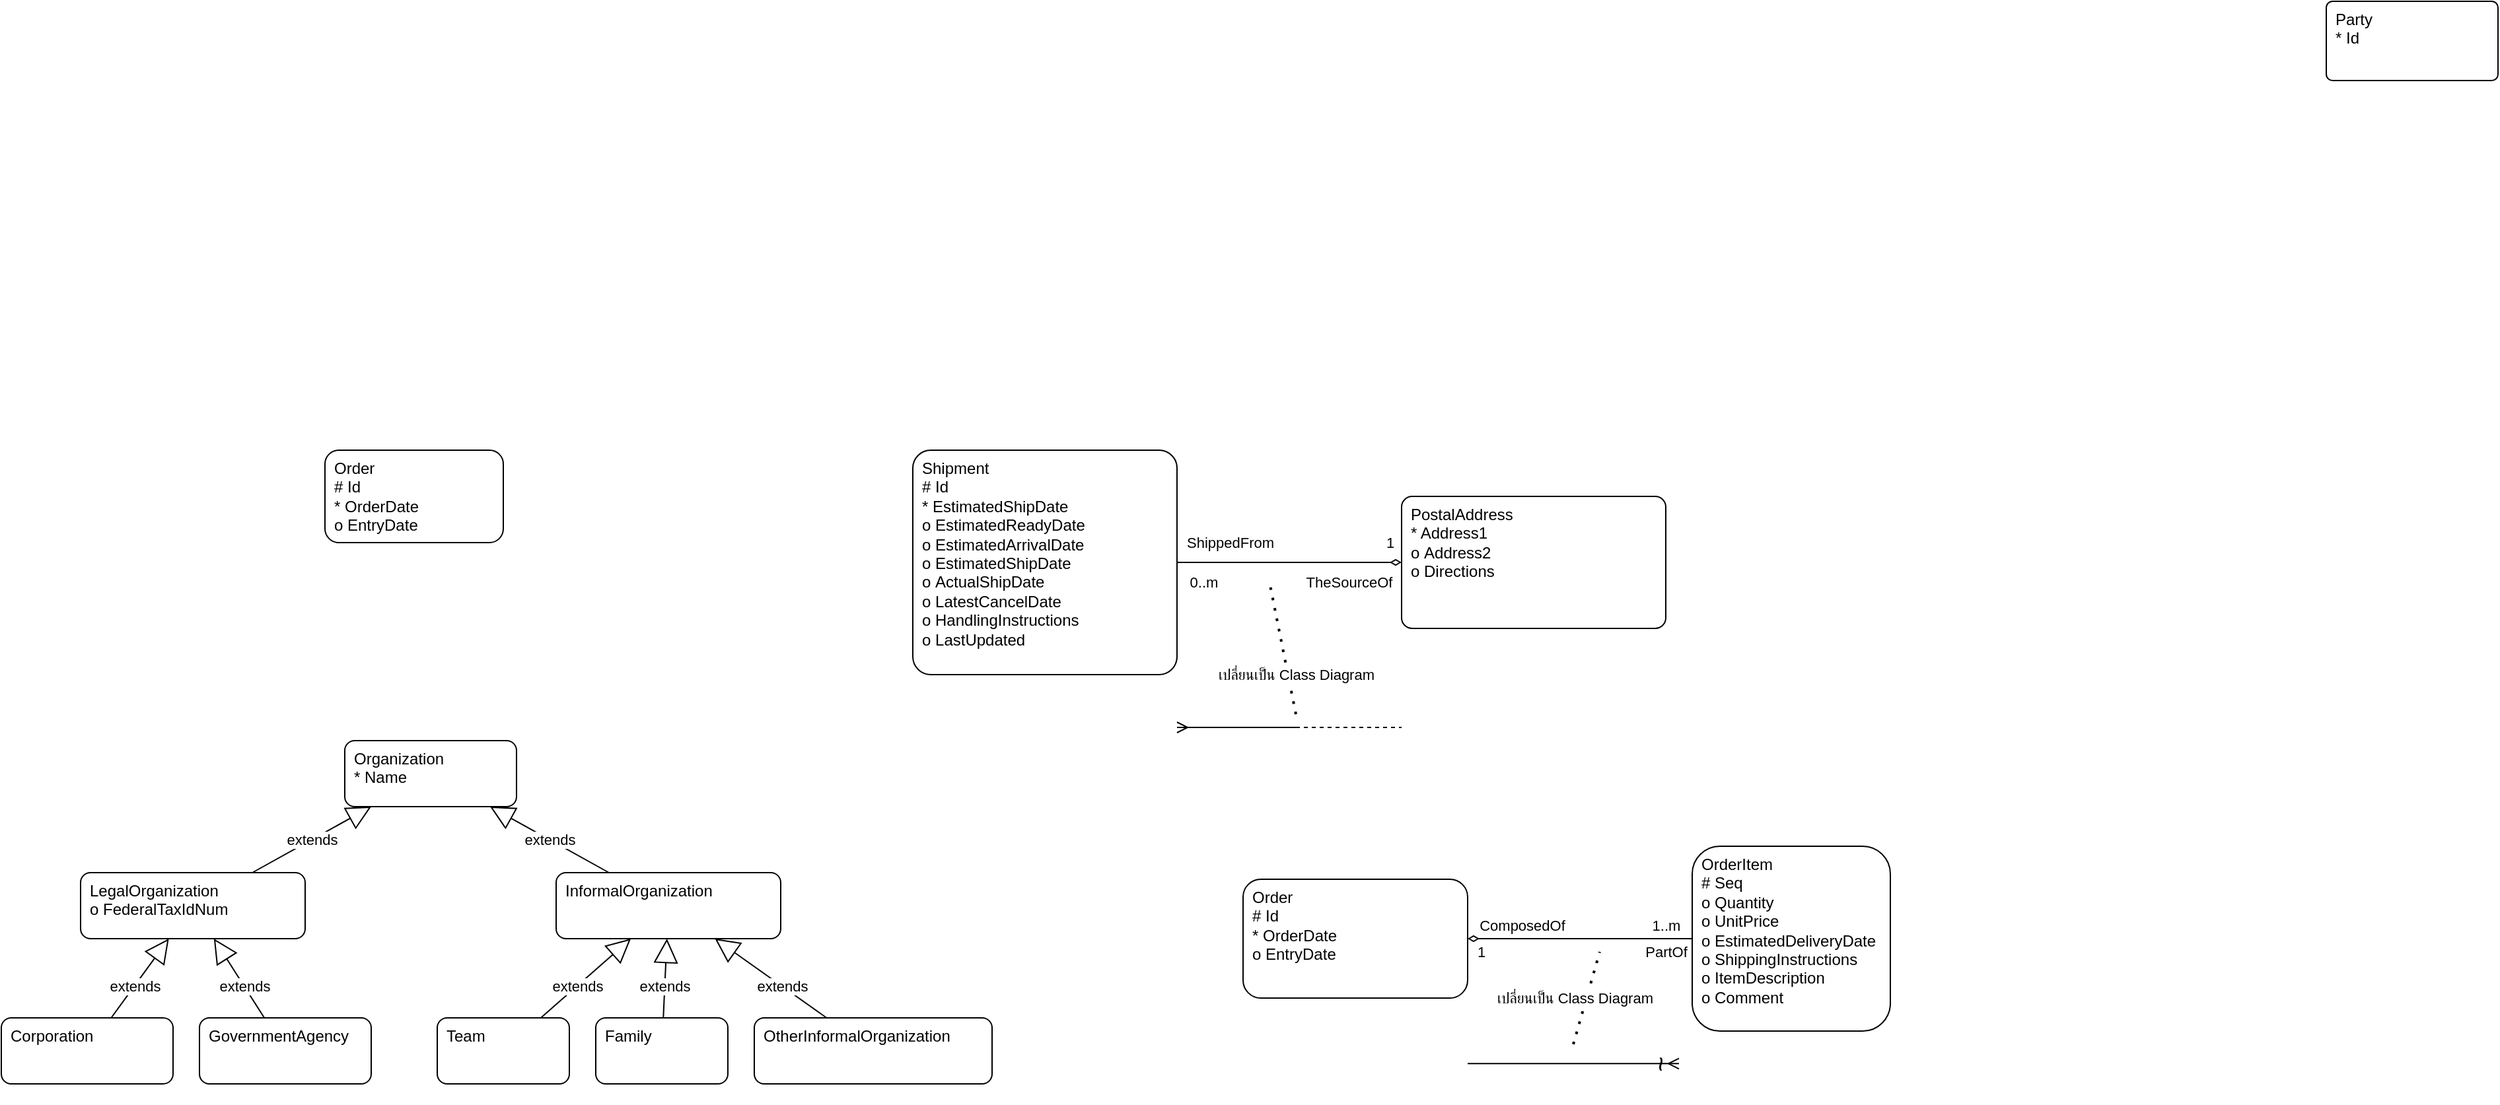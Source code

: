 <mxfile version="28.2.5">
  <diagram name="Page-1" id="7XUURtsWi7NvFYTWN6Y5">
    <mxGraphModel dx="409" dy="1592" grid="1" gridSize="10" guides="1" tooltips="1" connect="1" arrows="1" fold="1" page="1" pageScale="1" pageWidth="850" pageHeight="1100" math="0" shadow="0">
      <root>
        <mxCell id="0" />
        <mxCell id="1" parent="0" />
        <mxCell id="gx6_36p2fhPoFDvD785E-1" value="Organization&lt;div&gt;* Name&lt;/div&gt;" style="rounded=1;whiteSpace=wrap;html=1;verticalAlign=top;align=left;spacingTop=0;spacingLeft=5;" parent="1" vertex="1">
          <mxGeometry x="310" y="-330" width="130" height="50" as="geometry" />
        </mxCell>
        <mxCell id="gx6_36p2fhPoFDvD785E-2" value="LegalOrganization&lt;div&gt;o FederalTaxIdNum&lt;/div&gt;" style="rounded=1;whiteSpace=wrap;html=1;verticalAlign=top;align=left;spacingTop=0;spacingLeft=5;" parent="1" vertex="1">
          <mxGeometry x="110" y="-230" width="170" height="50" as="geometry" />
        </mxCell>
        <mxCell id="gx6_36p2fhPoFDvD785E-3" value="InformalOrganization&lt;div&gt;&lt;br&gt;&lt;/div&gt;" style="rounded=1;whiteSpace=wrap;html=1;verticalAlign=top;align=left;spacingTop=0;spacingLeft=5;" parent="1" vertex="1">
          <mxGeometry x="470" y="-230" width="170" height="50" as="geometry" />
        </mxCell>
        <mxCell id="gx6_36p2fhPoFDvD785E-4" value="Corporation" style="rounded=1;whiteSpace=wrap;html=1;verticalAlign=top;align=left;spacingTop=0;spacingLeft=5;" parent="1" vertex="1">
          <mxGeometry x="50" y="-120" width="130" height="50" as="geometry" />
        </mxCell>
        <mxCell id="gx6_36p2fhPoFDvD785E-5" value="GovernmentAgency" style="rounded=1;whiteSpace=wrap;html=1;verticalAlign=top;align=left;spacingTop=0;spacingLeft=5;" parent="1" vertex="1">
          <mxGeometry x="200" y="-120" width="130" height="50" as="geometry" />
        </mxCell>
        <mxCell id="gx6_36p2fhPoFDvD785E-6" value="Team" style="rounded=1;whiteSpace=wrap;html=1;verticalAlign=top;align=left;spacingTop=0;spacingLeft=5;" parent="1" vertex="1">
          <mxGeometry x="380" y="-120" width="100" height="50" as="geometry" />
        </mxCell>
        <mxCell id="gx6_36p2fhPoFDvD785E-7" value="Family" style="rounded=1;whiteSpace=wrap;html=1;verticalAlign=top;align=left;spacingTop=0;spacingLeft=5;" parent="1" vertex="1">
          <mxGeometry x="500" y="-120" width="100" height="50" as="geometry" />
        </mxCell>
        <mxCell id="gx6_36p2fhPoFDvD785E-8" value="OtherInformalOrganization" style="rounded=1;whiteSpace=wrap;html=1;verticalAlign=top;align=left;spacingTop=0;spacingLeft=5;" parent="1" vertex="1">
          <mxGeometry x="620" y="-120" width="180" height="50" as="geometry" />
        </mxCell>
        <mxCell id="gx6_36p2fhPoFDvD785E-9" value="extends" style="endArrow=block;endSize=16;endFill=0;html=1;rounded=0;" parent="1" source="gx6_36p2fhPoFDvD785E-2" target="gx6_36p2fhPoFDvD785E-1" edge="1">
          <mxGeometry width="160" relative="1" as="geometry">
            <mxPoint x="260" y="-110" as="sourcePoint" />
            <mxPoint x="420" y="-110" as="targetPoint" />
          </mxGeometry>
        </mxCell>
        <mxCell id="gx6_36p2fhPoFDvD785E-10" value="" style="endArrow=block;endSize=16;endFill=0;html=1;rounded=0;" parent="1" source="gx6_36p2fhPoFDvD785E-3" target="gx6_36p2fhPoFDvD785E-1" edge="1">
          <mxGeometry width="160" relative="1" as="geometry">
            <mxPoint x="440" y="-210" as="sourcePoint" />
            <mxPoint x="500" y="-260" as="targetPoint" />
          </mxGeometry>
        </mxCell>
        <mxCell id="gx6_36p2fhPoFDvD785E-12" value="extends" style="edgeLabel;html=1;align=center;verticalAlign=middle;resizable=0;points=[];" parent="gx6_36p2fhPoFDvD785E-10" vertex="1" connectable="0">
          <mxGeometry x="0.007" relative="1" as="geometry">
            <mxPoint as="offset" />
          </mxGeometry>
        </mxCell>
        <mxCell id="gx6_36p2fhPoFDvD785E-11" value="" style="endArrow=block;endSize=16;endFill=0;html=1;rounded=0;" parent="1" source="gx6_36p2fhPoFDvD785E-4" target="gx6_36p2fhPoFDvD785E-2" edge="1">
          <mxGeometry width="160" relative="1" as="geometry">
            <mxPoint x="310" y="-140" as="sourcePoint" />
            <mxPoint x="370" y="-190" as="targetPoint" />
          </mxGeometry>
        </mxCell>
        <mxCell id="gx6_36p2fhPoFDvD785E-13" value="extends" style="edgeLabel;html=1;align=center;verticalAlign=middle;resizable=0;points=[];" parent="gx6_36p2fhPoFDvD785E-11" vertex="1" connectable="0">
          <mxGeometry x="-0.195" relative="1" as="geometry">
            <mxPoint as="offset" />
          </mxGeometry>
        </mxCell>
        <mxCell id="gx6_36p2fhPoFDvD785E-14" value="" style="endArrow=block;endSize=16;endFill=0;html=1;rounded=0;" parent="1" source="gx6_36p2fhPoFDvD785E-5" target="gx6_36p2fhPoFDvD785E-2" edge="1">
          <mxGeometry width="160" relative="1" as="geometry">
            <mxPoint x="300" y="-90" as="sourcePoint" />
            <mxPoint x="340" y="-140" as="targetPoint" />
          </mxGeometry>
        </mxCell>
        <mxCell id="gx6_36p2fhPoFDvD785E-15" value="extends" style="edgeLabel;html=1;align=center;verticalAlign=middle;resizable=0;points=[];" parent="gx6_36p2fhPoFDvD785E-14" vertex="1" connectable="0">
          <mxGeometry x="-0.195" relative="1" as="geometry">
            <mxPoint as="offset" />
          </mxGeometry>
        </mxCell>
        <mxCell id="gx6_36p2fhPoFDvD785E-16" value="" style="endArrow=block;endSize=16;endFill=0;html=1;rounded=0;" parent="1" source="gx6_36p2fhPoFDvD785E-6" target="gx6_36p2fhPoFDvD785E-3" edge="1">
          <mxGeometry width="160" relative="1" as="geometry">
            <mxPoint x="430" y="-90" as="sourcePoint" />
            <mxPoint x="470" y="-140" as="targetPoint" />
          </mxGeometry>
        </mxCell>
        <mxCell id="gx6_36p2fhPoFDvD785E-17" value="extends" style="edgeLabel;html=1;align=center;verticalAlign=middle;resizable=0;points=[];" parent="gx6_36p2fhPoFDvD785E-16" vertex="1" connectable="0">
          <mxGeometry x="-0.195" relative="1" as="geometry">
            <mxPoint as="offset" />
          </mxGeometry>
        </mxCell>
        <mxCell id="gx6_36p2fhPoFDvD785E-18" value="" style="endArrow=block;endSize=16;endFill=0;html=1;rounded=0;" parent="1" source="gx6_36p2fhPoFDvD785E-7" target="gx6_36p2fhPoFDvD785E-3" edge="1">
          <mxGeometry width="160" relative="1" as="geometry">
            <mxPoint x="540" y="-90" as="sourcePoint" />
            <mxPoint x="580" y="-140" as="targetPoint" />
          </mxGeometry>
        </mxCell>
        <mxCell id="gx6_36p2fhPoFDvD785E-19" value="extends" style="edgeLabel;html=1;align=center;verticalAlign=middle;resizable=0;points=[];" parent="gx6_36p2fhPoFDvD785E-18" vertex="1" connectable="0">
          <mxGeometry x="-0.195" relative="1" as="geometry">
            <mxPoint as="offset" />
          </mxGeometry>
        </mxCell>
        <mxCell id="gx6_36p2fhPoFDvD785E-20" value="" style="endArrow=block;endSize=16;endFill=0;html=1;rounded=0;" parent="1" source="gx6_36p2fhPoFDvD785E-8" target="gx6_36p2fhPoFDvD785E-3" edge="1">
          <mxGeometry width="160" relative="1" as="geometry">
            <mxPoint x="620" y="-120" as="sourcePoint" />
            <mxPoint x="660" y="-170" as="targetPoint" />
          </mxGeometry>
        </mxCell>
        <mxCell id="gx6_36p2fhPoFDvD785E-21" value="extends" style="edgeLabel;html=1;align=center;verticalAlign=middle;resizable=0;points=[];" parent="gx6_36p2fhPoFDvD785E-20" vertex="1" connectable="0">
          <mxGeometry x="-0.195" relative="1" as="geometry">
            <mxPoint as="offset" />
          </mxGeometry>
        </mxCell>
        <mxCell id="gx6_36p2fhPoFDvD785E-22" value="Order&lt;div&gt;# Id&lt;br&gt;&lt;div&gt;* OrderDate&lt;/div&gt;&lt;/div&gt;&lt;div&gt;o EntryDate&lt;/div&gt;" style="rounded=1;whiteSpace=wrap;html=1;verticalAlign=top;align=left;spacingTop=0;spacingLeft=5;" parent="1" vertex="1">
          <mxGeometry x="295" y="-550" width="135" height="70" as="geometry" />
        </mxCell>
        <mxCell id="gx6_36p2fhPoFDvD785E-25" style="edgeStyle=orthogonalEdgeStyle;rounded=0;orthogonalLoop=1;jettySize=auto;html=1;endArrow=diamondThin;endFill=0;" parent="1" source="gx6_36p2fhPoFDvD785E-23" target="gx6_36p2fhPoFDvD785E-24" edge="1">
          <mxGeometry relative="1" as="geometry" />
        </mxCell>
        <mxCell id="gx6_36p2fhPoFDvD785E-26" value="ShippedFrom" style="edgeLabel;html=1;align=center;verticalAlign=middle;resizable=0;points=[];" parent="gx6_36p2fhPoFDvD785E-25" vertex="1" connectable="0">
          <mxGeometry x="-0.638" y="-1" relative="1" as="geometry">
            <mxPoint x="9" y="-16" as="offset" />
          </mxGeometry>
        </mxCell>
        <mxCell id="gx6_36p2fhPoFDvD785E-27" value="TheSourceOf" style="edgeLabel;html=1;align=center;verticalAlign=middle;resizable=0;points=[];" parent="gx6_36p2fhPoFDvD785E-25" vertex="1" connectable="0">
          <mxGeometry x="0.433" y="-2" relative="1" as="geometry">
            <mxPoint x="8" y="13" as="offset" />
          </mxGeometry>
        </mxCell>
        <mxCell id="gx6_36p2fhPoFDvD785E-28" value="1" style="edgeLabel;html=1;align=center;verticalAlign=middle;resizable=0;points=[];" parent="gx6_36p2fhPoFDvD785E-25" vertex="1" connectable="0">
          <mxGeometry x="0.533" y="4" relative="1" as="geometry">
            <mxPoint x="30" y="-11" as="offset" />
          </mxGeometry>
        </mxCell>
        <mxCell id="gx6_36p2fhPoFDvD785E-30" value="0..m" style="edgeLabel;html=1;align=center;verticalAlign=middle;resizable=0;points=[];" parent="gx6_36p2fhPoFDvD785E-25" vertex="1" connectable="0">
          <mxGeometry x="-0.629" y="-2" relative="1" as="geometry">
            <mxPoint x="-12" y="13" as="offset" />
          </mxGeometry>
        </mxCell>
        <mxCell id="gx6_36p2fhPoFDvD785E-23" value="&lt;div&gt;&lt;span style=&quot;background-color: transparent; color: light-dark(rgb(0, 0, 0), rgb(255, 255, 255));&quot;&gt;Shipment&lt;/span&gt;&lt;/div&gt;&lt;div&gt;# Id&lt;br&gt;&lt;div&gt;* EstimatedShipDate&lt;/div&gt;&lt;/div&gt;&lt;div&gt;o&amp;nbsp;&lt;span style=&quot;background-color: transparent; color: light-dark(rgb(0, 0, 0), rgb(255, 255, 255));&quot;&gt;EstimatedReadyDate&lt;/span&gt;&lt;/div&gt;&lt;div&gt;o&amp;nbsp;&lt;span style=&quot;color: light-dark(rgb(0, 0, 0), rgb(255, 255, 255)); background-color: transparent;&quot;&gt;EstimatedArrivalDate&lt;/span&gt;&lt;span style=&quot;background-color: transparent; color: light-dark(rgb(0, 0, 0), rgb(255, 255, 255));&quot;&gt;&lt;/span&gt;&lt;/div&gt;&lt;div&gt;o&amp;nbsp;&lt;span style=&quot;color: light-dark(rgb(0, 0, 0), rgb(255, 255, 255)); background-color: transparent;&quot;&gt;EstimatedShipDate&lt;/span&gt;&lt;span style=&quot;color: light-dark(rgb(0, 0, 0), rgb(255, 255, 255)); background-color: transparent;&quot;&gt;&lt;/span&gt;&lt;/div&gt;&lt;div&gt;o&amp;nbsp;&lt;span style=&quot;color: light-dark(rgb(0, 0, 0), rgb(255, 255, 255)); background-color: transparent;&quot;&gt;&lt;/span&gt;&lt;span style=&quot;background-color: transparent; color: light-dark(rgb(0, 0, 0), rgb(255, 255, 255));&quot;&gt;ActualShipDate&lt;/span&gt;&lt;/div&gt;&lt;div&gt;o&amp;nbsp;&lt;span style=&quot;color: light-dark(rgb(0, 0, 0), rgb(255, 255, 255)); background-color: transparent;&quot;&gt;LatestCancelDate&lt;/span&gt;&lt;span style=&quot;color: light-dark(rgb(0, 0, 0), rgb(255, 255, 255)); background-color: transparent;&quot;&gt;&lt;/span&gt;&lt;/div&gt;&lt;div&gt;o&amp;nbsp;&lt;span style=&quot;color: light-dark(rgb(0, 0, 0), rgb(255, 255, 255)); background-color: transparent;&quot;&gt;HandlingInstructions&lt;/span&gt;&lt;span style=&quot;color: light-dark(rgb(0, 0, 0), rgb(255, 255, 255)); background-color: transparent;&quot;&gt;&lt;/span&gt;&lt;/div&gt;&lt;div&gt;o&amp;nbsp;&lt;span style=&quot;color: light-dark(rgb(0, 0, 0), rgb(255, 255, 255)); background-color: transparent;&quot;&gt;LastUpdated&lt;/span&gt;&lt;span style=&quot;color: light-dark(rgb(0, 0, 0), rgb(255, 255, 255)); background-color: transparent;&quot;&gt;&lt;/span&gt;&lt;/div&gt;&lt;div&gt;&lt;span style=&quot;background-color: transparent; color: light-dark(rgb(0, 0, 0), rgb(255, 255, 255));&quot;&gt;&lt;br&gt;&lt;/span&gt;&lt;/div&gt;" style="rounded=1;whiteSpace=wrap;html=1;verticalAlign=top;align=left;spacingTop=0;spacingLeft=5;arcSize=8;" parent="1" vertex="1">
          <mxGeometry x="740" y="-550" width="200" height="170" as="geometry" />
        </mxCell>
        <mxCell id="gx6_36p2fhPoFDvD785E-24" value="&lt;div&gt;&lt;span style=&quot;background-color: transparent; color: light-dark(rgb(0, 0, 0), rgb(255, 255, 255));&quot;&gt;PostalAddress&lt;/span&gt;&lt;/div&gt;&lt;div&gt;&lt;div&gt;* Address1&lt;/div&gt;&lt;/div&gt;&lt;div&gt;o&amp;nbsp;&lt;span style=&quot;background-color: transparent; color: light-dark(rgb(0, 0, 0), rgb(255, 255, 255));&quot;&gt;Address2&lt;/span&gt;&lt;/div&gt;&lt;div&gt;o&amp;nbsp;&lt;span style=&quot;color: light-dark(rgb(0, 0, 0), rgb(255, 255, 255)); background-color: transparent;&quot;&gt;Directions&lt;/span&gt;&lt;/div&gt;&lt;div&gt;&lt;span style=&quot;background-color: transparent; color: light-dark(rgb(0, 0, 0), rgb(255, 255, 255));&quot;&gt;&lt;br&gt;&lt;/span&gt;&lt;/div&gt;" style="rounded=1;whiteSpace=wrap;html=1;verticalAlign=top;align=left;spacingTop=0;spacingLeft=5;arcSize=8;" parent="1" vertex="1">
          <mxGeometry x="1110" y="-515" width="200" height="100" as="geometry" />
        </mxCell>
        <mxCell id="gx6_36p2fhPoFDvD785E-31" value="Order&lt;div&gt;# Id&lt;br&gt;&lt;div&gt;* OrderDate&lt;/div&gt;&lt;/div&gt;&lt;div&gt;o EntryDate&lt;/div&gt;" style="rounded=1;whiteSpace=wrap;html=1;verticalAlign=top;align=left;spacingTop=0;spacingLeft=5;" parent="1" vertex="1">
          <mxGeometry x="990" y="-225" width="170" height="90" as="geometry" />
        </mxCell>
        <mxCell id="gx6_36p2fhPoFDvD785E-33" style="edgeStyle=orthogonalEdgeStyle;rounded=0;orthogonalLoop=1;jettySize=auto;html=1;endArrow=diamondThin;endFill=0;" parent="1" source="gx6_36p2fhPoFDvD785E-32" target="gx6_36p2fhPoFDvD785E-31" edge="1">
          <mxGeometry relative="1" as="geometry" />
        </mxCell>
        <mxCell id="gx6_36p2fhPoFDvD785E-34" value="ComposedOf" style="edgeLabel;html=1;align=center;verticalAlign=middle;resizable=0;points=[];" parent="gx6_36p2fhPoFDvD785E-33" vertex="1" connectable="0">
          <mxGeometry x="-0.573" y="-1" relative="1" as="geometry">
            <mxPoint x="-93" y="-9" as="offset" />
          </mxGeometry>
        </mxCell>
        <mxCell id="gx6_36p2fhPoFDvD785E-35" value="PartOf" style="edgeLabel;html=1;align=center;verticalAlign=middle;resizable=0;points=[];" parent="gx6_36p2fhPoFDvD785E-33" vertex="1" connectable="0">
          <mxGeometry x="0.68" y="1" relative="1" as="geometry">
            <mxPoint x="123" y="9" as="offset" />
          </mxGeometry>
        </mxCell>
        <mxCell id="gx6_36p2fhPoFDvD785E-36" value="1" style="edgeLabel;html=1;align=center;verticalAlign=middle;resizable=0;points=[];" parent="gx6_36p2fhPoFDvD785E-33" vertex="1" connectable="0">
          <mxGeometry x="0.716" y="2" relative="1" as="geometry">
            <mxPoint x="-14" y="8" as="offset" />
          </mxGeometry>
        </mxCell>
        <mxCell id="gx6_36p2fhPoFDvD785E-37" value="1..m" style="edgeLabel;html=1;align=center;verticalAlign=middle;resizable=0;points=[];" parent="gx6_36p2fhPoFDvD785E-33" vertex="1" connectable="0">
          <mxGeometry x="-0.814" relative="1" as="geometry">
            <mxPoint x="-4" y="-10" as="offset" />
          </mxGeometry>
        </mxCell>
        <mxCell id="gx6_36p2fhPoFDvD785E-32" value="OrderItem&lt;div&gt;# Seq&lt;/div&gt;&lt;div&gt;o Quantity&lt;/div&gt;&lt;div&gt;o UnitPrice&lt;/div&gt;&lt;div&gt;o EstimatedDeliveryDate&lt;/div&gt;&lt;div&gt;o ShippingInstructions&lt;/div&gt;&lt;div&gt;o ItemDescription&lt;/div&gt;&lt;div&gt;o Comment&lt;/div&gt;" style="rounded=1;whiteSpace=wrap;html=1;verticalAlign=top;align=left;spacingTop=0;spacingLeft=5;" parent="1" vertex="1">
          <mxGeometry x="1330" y="-250" width="150" height="140" as="geometry" />
        </mxCell>
        <mxCell id="gx6_36p2fhPoFDvD785E-38" value="" style="endArrow=ERmany;html=1;rounded=0;endFill=0;" parent="1" edge="1">
          <mxGeometry width="50" height="50" relative="1" as="geometry">
            <mxPoint x="1160" y="-85.34" as="sourcePoint" />
            <mxPoint x="1320" y="-85.34" as="targetPoint" />
          </mxGeometry>
        </mxCell>
        <mxCell id="gx6_36p2fhPoFDvD785E-40" value="~" style="text;html=1;align=center;verticalAlign=middle;whiteSpace=wrap;rounded=0;fontSize=20;rotation=-90;" parent="1" vertex="1">
          <mxGeometry x="1275" y="-100" width="60" height="30" as="geometry" />
        </mxCell>
        <mxCell id="gx6_36p2fhPoFDvD785E-41" value="" style="endArrow=none;dashed=1;html=1;dashPattern=1 3;strokeWidth=2;rounded=0;" parent="1" edge="1">
          <mxGeometry width="50" height="50" relative="1" as="geometry">
            <mxPoint x="1240" y="-100" as="sourcePoint" />
            <mxPoint x="1260" y="-170" as="targetPoint" />
          </mxGeometry>
        </mxCell>
        <mxCell id="gx6_36p2fhPoFDvD785E-42" value="เปลี่ยนเป็น Class Diagram" style="edgeLabel;html=1;align=center;verticalAlign=middle;resizable=0;points=[];" parent="gx6_36p2fhPoFDvD785E-41" vertex="1" connectable="0">
          <mxGeometry x="-0.053" y="-1" relative="1" as="geometry">
            <mxPoint x="-10" y="-2" as="offset" />
          </mxGeometry>
        </mxCell>
        <mxCell id="gx6_36p2fhPoFDvD785E-44" value="" style="endArrow=none;html=1;rounded=0;endFill=0;startArrow=ERmany;startFill=0;" parent="1" edge="1">
          <mxGeometry width="50" height="50" relative="1" as="geometry">
            <mxPoint x="940" y="-340" as="sourcePoint" />
            <mxPoint x="1030" y="-340" as="targetPoint" />
          </mxGeometry>
        </mxCell>
        <mxCell id="gx6_36p2fhPoFDvD785E-45" value="" style="endArrow=none;dashed=1;html=1;dashPattern=1 3;strokeWidth=2;rounded=0;" parent="1" edge="1">
          <mxGeometry width="50" height="50" relative="1" as="geometry">
            <mxPoint x="1030" y="-350" as="sourcePoint" />
            <mxPoint x="1010" y="-450" as="targetPoint" />
          </mxGeometry>
        </mxCell>
        <mxCell id="gx6_36p2fhPoFDvD785E-46" value="เปลี่ยนเป็น Class Diagram" style="edgeLabel;html=1;align=center;verticalAlign=middle;resizable=0;points=[];" parent="gx6_36p2fhPoFDvD785E-45" vertex="1" connectable="0">
          <mxGeometry x="-0.053" y="-1" relative="1" as="geometry">
            <mxPoint x="8" y="18" as="offset" />
          </mxGeometry>
        </mxCell>
        <mxCell id="gx6_36p2fhPoFDvD785E-47" value="" style="endArrow=none;html=1;rounded=0;dashed=1;" parent="1" edge="1">
          <mxGeometry width="50" height="50" relative="1" as="geometry">
            <mxPoint x="1030" y="-340" as="sourcePoint" />
            <mxPoint x="1110" y="-340" as="targetPoint" />
          </mxGeometry>
        </mxCell>
        <mxCell id="Wt_we6Ho_m3m8SHgTjPF-1" value="&lt;div&gt;&lt;span style=&quot;background-color: transparent; color: light-dark(rgb(0, 0, 0), rgb(255, 255, 255));&quot;&gt;Party&lt;/span&gt;&lt;/div&gt;&lt;div&gt;&lt;div&gt;* Id&lt;/div&gt;&lt;/div&gt;&lt;div&gt;&lt;span style=&quot;background-color: transparent; color: light-dark(rgb(0, 0, 0), rgb(255, 255, 255));&quot;&gt;&lt;br&gt;&lt;/span&gt;&lt;/div&gt;" style="rounded=1;whiteSpace=wrap;html=1;verticalAlign=top;align=left;spacingTop=0;spacingLeft=5;arcSize=8;" vertex="1" parent="1">
          <mxGeometry x="1810" y="-890" width="130" height="60" as="geometry" />
        </mxCell>
      </root>
    </mxGraphModel>
  </diagram>
</mxfile>
